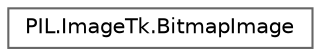 digraph "Graphical Class Hierarchy"
{
 // LATEX_PDF_SIZE
  bgcolor="transparent";
  edge [fontname=Helvetica,fontsize=10,labelfontname=Helvetica,labelfontsize=10];
  node [fontname=Helvetica,fontsize=10,shape=box,height=0.2,width=0.4];
  rankdir="LR";
  Node0 [id="Node000000",label="PIL.ImageTk.BitmapImage",height=0.2,width=0.4,color="grey40", fillcolor="white", style="filled",URL="$d5/de0/classPIL_1_1ImageTk_1_1BitmapImage.html",tooltip=" "];
}
